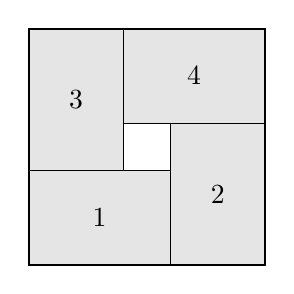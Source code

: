 \begin{tikzpicture}[
item/.style={fill={black!10},draw},
bin/.style={draw,thick},
]
\path[item]
    (0.0,0.0) rectangle +(1.8,1.2) node[pos=0.5] {1}
    (1.8,0.0) rectangle +(1.2,1.8) node[pos=0.5] {2}
    (0.0,1.2) rectangle +(1.2,1.8) node[pos=0.5] {3}
    (1.2,1.8) rectangle +(1.8,1.2) node[pos=0.5] {4};
\path[bin]
    (0,0) rectangle +(3,3);
\end{tikzpicture}
